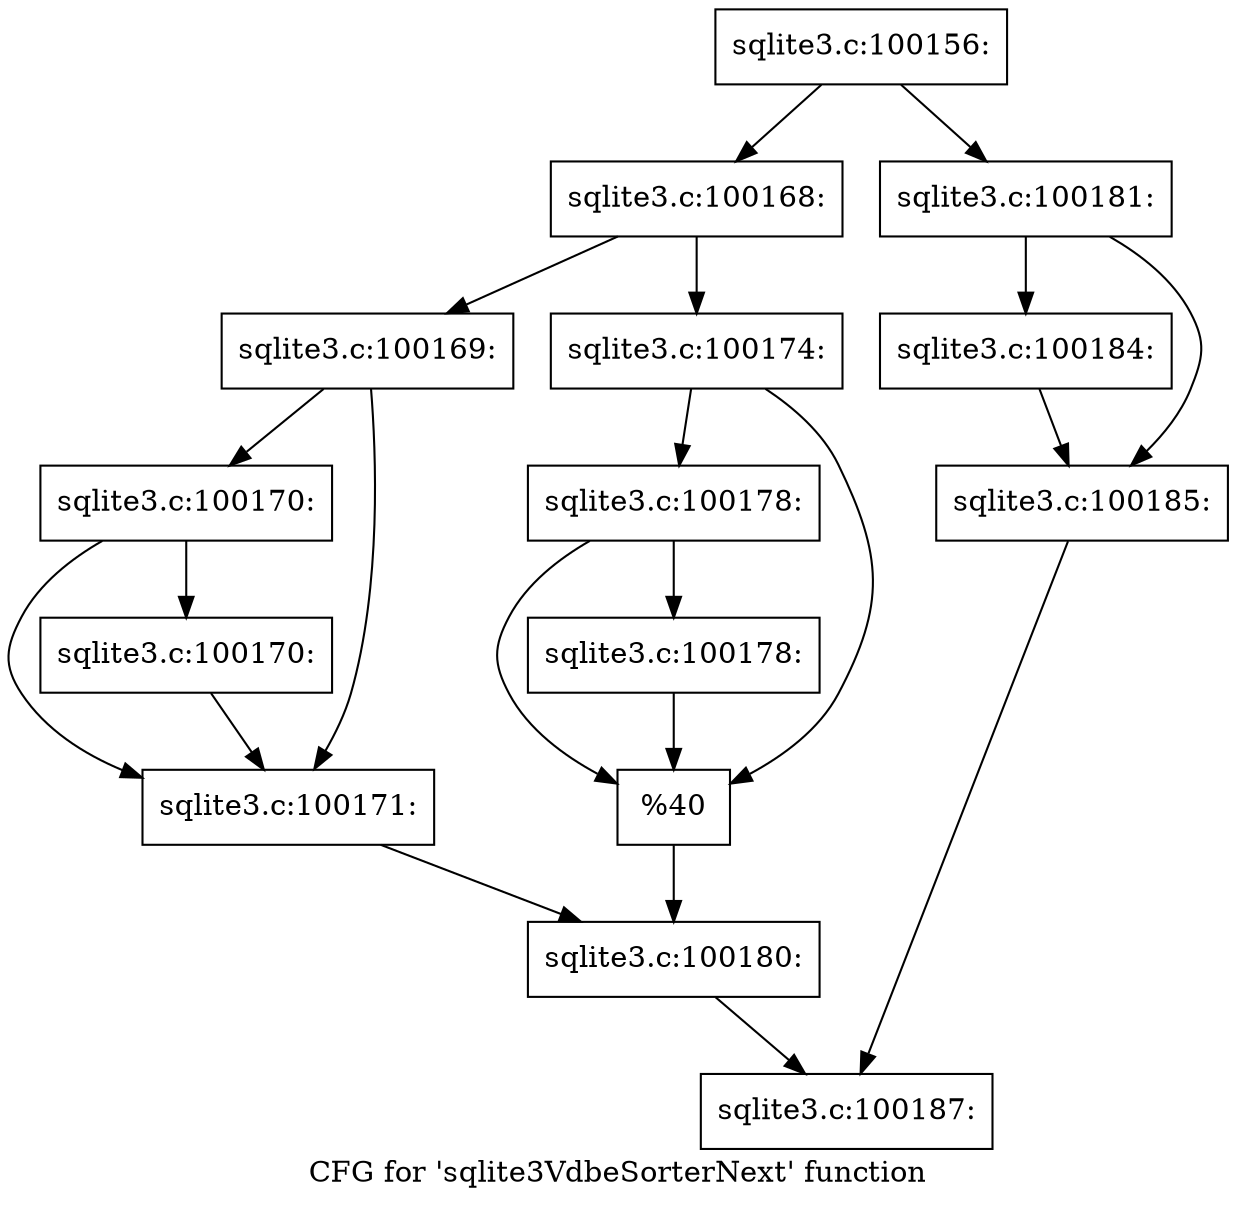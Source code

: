 digraph "CFG for 'sqlite3VdbeSorterNext' function" {
	label="CFG for 'sqlite3VdbeSorterNext' function";

	Node0x55c0f82c3ed0 [shape=record,label="{sqlite3.c:100156:}"];
	Node0x55c0f82c3ed0 -> Node0x55c0f786aa70;
	Node0x55c0f82c3ed0 -> Node0x55c0f786ab10;
	Node0x55c0f786aa70 [shape=record,label="{sqlite3.c:100168:}"];
	Node0x55c0f786aa70 -> Node0x55c0f786b040;
	Node0x55c0f786aa70 -> Node0x55c0f786b0e0;
	Node0x55c0f786b040 [shape=record,label="{sqlite3.c:100169:}"];
	Node0x55c0f786b040 -> Node0x55c0f786b9e0;
	Node0x55c0f786b040 -> Node0x55c0f786b990;
	Node0x55c0f786b9e0 [shape=record,label="{sqlite3.c:100170:}"];
	Node0x55c0f786b9e0 -> Node0x55c0f786b940;
	Node0x55c0f786b9e0 -> Node0x55c0f786b990;
	Node0x55c0f786b940 [shape=record,label="{sqlite3.c:100170:}"];
	Node0x55c0f786b940 -> Node0x55c0f786b990;
	Node0x55c0f786b990 [shape=record,label="{sqlite3.c:100171:}"];
	Node0x55c0f786b990 -> Node0x55c0f786b090;
	Node0x55c0f786b0e0 [shape=record,label="{sqlite3.c:100174:}"];
	Node0x55c0f786b0e0 -> Node0x55c0f786ce30;
	Node0x55c0f786b0e0 -> Node0x55c0f786cde0;
	Node0x55c0f786ce30 [shape=record,label="{sqlite3.c:100178:}"];
	Node0x55c0f786ce30 -> Node0x55c0f786cd90;
	Node0x55c0f786ce30 -> Node0x55c0f786cde0;
	Node0x55c0f786cd90 [shape=record,label="{sqlite3.c:100178:}"];
	Node0x55c0f786cd90 -> Node0x55c0f786cde0;
	Node0x55c0f786cde0 [shape=record,label="{%40}"];
	Node0x55c0f786cde0 -> Node0x55c0f786b090;
	Node0x55c0f786b090 [shape=record,label="{sqlite3.c:100180:}"];
	Node0x55c0f786b090 -> Node0x55c0f786aac0;
	Node0x55c0f786ab10 [shape=record,label="{sqlite3.c:100181:}"];
	Node0x55c0f786ab10 -> Node0x55c0f786e760;
	Node0x55c0f786ab10 -> Node0x55c0f786e7b0;
	Node0x55c0f786e760 [shape=record,label="{sqlite3.c:100184:}"];
	Node0x55c0f786e760 -> Node0x55c0f786e7b0;
	Node0x55c0f786e7b0 [shape=record,label="{sqlite3.c:100185:}"];
	Node0x55c0f786e7b0 -> Node0x55c0f786aac0;
	Node0x55c0f786aac0 [shape=record,label="{sqlite3.c:100187:}"];
}
